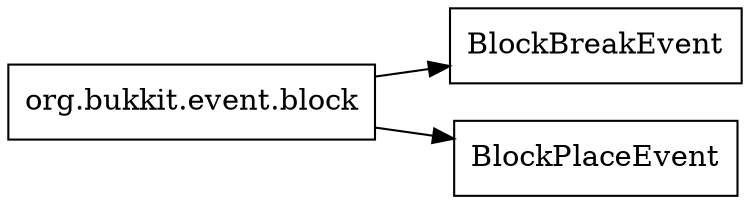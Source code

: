 digraph PackagesAndClasses {
  rankdir=LR;
  node [shape=box];

    "org.bukkit.event.block";

    "org.bukkit.event.block" -> "BlockBreakEvent";
    "org.bukkit.event.block" -> "BlockPlaceEvent";
}
